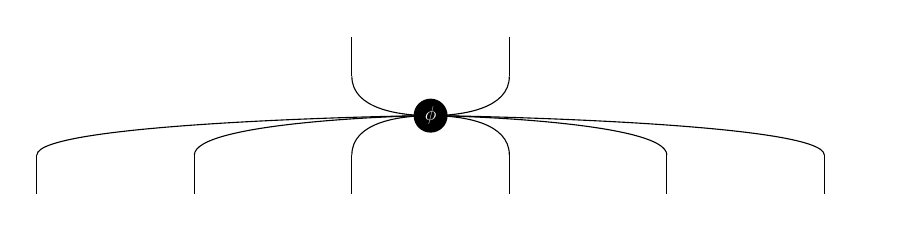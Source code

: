 \begin{tikzpicture}[baseline=(0.base), scale=2]
\begin{pgfonlayer}{nodelayer}
\node (0) at (0, 0.5) {};
\node [] (1) at (2.0, 1) {};
\node [] (2) at (2.0, 0.75) {};
\node [style=none, fill=white, right] (3) at (2.2, 1) {};
\node [] (4) at (3.0, 1) {};
\node [] (5) at (3.0, 0.75) {};
\node [style=none, fill=white, right] (6) at (3.2, 1) {};
\node [] (7) at (2.5, 0.5) {};
\node [] (8) at (0.0, 0.25) {};
\node [] (9) at (1.0, 0.25) {};
\node [] (10) at (2.0, 0.25) {};
\node [] (11) at (3.0, 0.25) {};
\node [] (12) at (4.0, 0.25) {};
\node [] (13) at (5.0, 0.25) {};
\node [] (14) at (0.0, 0) {};
\node [style=none, fill=white, right] (15) at (0.2, 0.05) {};
\node [] (16) at (1.0, 0) {};
\node [style=none, fill=white, right] (17) at (1.2, 0.05) {};
\node [] (18) at (2.0, 0) {};
\node [style=none, fill=white, right] (19) at (2.2, 0.05) {};
\node [] (20) at (3.0, 0) {};
\node [style=none, fill=white, right] (21) at (3.2, 0.05) {};
\node [] (22) at (4.0, 0) {};
\node [style=none, fill=white, right] (23) at (4.2, 0.05) {};
\node [] (24) at (5.0, 0) {};
\node [style=none, fill=white, right] (25) at (5.2, 0.05) {};
\node [circle, fill=black, text=white, scale=.5] (26) at (2.5, 0.5) {\Large $\phi$};
\end{pgfonlayer}
\begin{pgfonlayer}{edgelayer}
\draw [in=90, out=-90] (1.center) to (2.center);
\draw [in=90, out=-90] (4.center) to (5.center);
\draw [in=90, out=180, looseness=0.209] (7.center) to (8.center);
\draw [in=90, out=180, looseness=0.345] (7.center) to (9.center);
\draw [in=90, out=180, looseness=0.939] (7.center) to (10.center);
\draw [in=90, out=0, looseness=0.939] (7.center) to (11.center);
\draw [in=90, out=0, looseness=0.345] (7.center) to (12.center);
\draw [in=90, out=0, looseness=0.209] (7.center) to (13.center);
\draw [in=180, out=-90, looseness=0.939] (2.center) to (7.center);
\draw [in=0, out=-90, looseness=0.939] (5.center) to (7.center);
\draw [in=90, out=-90] (8.center) to (14.center);
\draw [in=90, out=-90] (9.center) to (16.center);
\draw [in=90, out=-90] (10.center) to (18.center);
\draw [in=90, out=-90] (11.center) to (20.center);
\draw [in=90, out=-90] (12.center) to (22.center);
\draw [in=90, out=-90] (13.center) to (24.center);
\end{pgfonlayer}
\end{tikzpicture}
